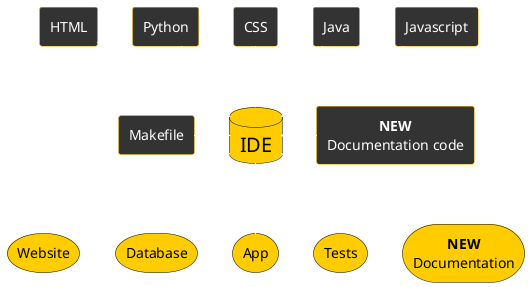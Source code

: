 @startuml

    skinparam backgroundColor transparent
    skinparam arrowColor #ffffff

    skinparam rectangleBackgroundColor #333
    skinparam rectangleBorderColor #ffcc00
    skinparam rectangleAttributeFontColor #fff
    skinparam rectangleFontColor #fff

    skinparam databaseBackgroundColor #ffcc00
    skinparam databaseBorderColor #000
    skinparam databaseAttributeFontColor #fff
    skinparam databaseFontColor #000
    skinparam databaseFontSize 20

    skinparam storageBackgroundColor #ffcc00
    skinparam storageBorderColor #000
    skinparam storageAttributeFontColor #fff
    skinparam storageFontColor #000
    skinparam shadowing false

    skinparam defaultTextAlignment center


    database IDE as i

    rectangle HTML as html
    rectangle Python as python
    rectangle CSS as css
    rectangle Java as java
    rectangle Javascript as js
    rectangle "**NEW**\nDocumentation code" as doc_data
    rectangle Makefile as make

    storage "Website" as web
    storage "Database" as db
    storage "App" as app
    storage "Tests" as test
    storage "**NEW**\nDocumentation" as doc

    js --> i
    html --> i
    python --> i
    css --> i
    java --> i
    doc_data -left-> i
    make -right-> i

    i --> web
    i --> db
    i --> app
    i --> test
    i --> doc

@enduml